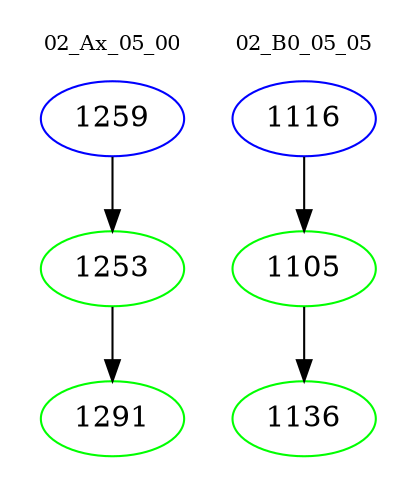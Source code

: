 digraph{
subgraph cluster_0 {
color = white
label = "02_Ax_05_00";
fontsize=10;
T0_1259 [label="1259", color="blue"]
T0_1259 -> T0_1253 [color="black"]
T0_1253 [label="1253", color="green"]
T0_1253 -> T0_1291 [color="black"]
T0_1291 [label="1291", color="green"]
}
subgraph cluster_1 {
color = white
label = "02_B0_05_05";
fontsize=10;
T1_1116 [label="1116", color="blue"]
T1_1116 -> T1_1105 [color="black"]
T1_1105 [label="1105", color="green"]
T1_1105 -> T1_1136 [color="black"]
T1_1136 [label="1136", color="green"]
}
}
